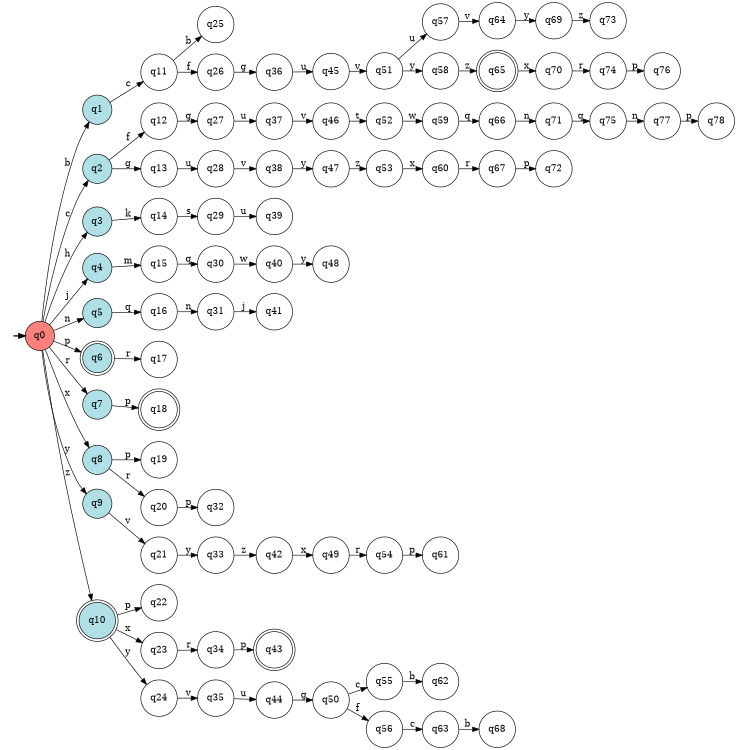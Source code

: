 digraph APTAALF {
__start0 [style = invis, shape = none, label = "", width = 0, height = 0];

rankdir=LR;
size="8,5";

s0 [style="filled", color="black", fillcolor="#ff817b" shape="circle", label="q0"];
s1 [style="filled", color="black", fillcolor="powderblue" shape="circle", label="q1"];
s2 [style="filled", color="black", fillcolor="powderblue" shape="circle", label="q2"];
s3 [style="filled", color="black", fillcolor="powderblue" shape="circle", label="q3"];
s4 [style="filled", color="black", fillcolor="powderblue" shape="circle", label="q4"];
s5 [style="filled", color="black", fillcolor="powderblue" shape="circle", label="q5"];
s6 [style="rounded,filled", color="black", fillcolor="powderblue" shape="doublecircle", label="q6"];
s7 [style="filled", color="black", fillcolor="powderblue" shape="circle", label="q7"];
s8 [style="filled", color="black", fillcolor="powderblue" shape="circle", label="q8"];
s9 [style="filled", color="black", fillcolor="powderblue" shape="circle", label="q9"];
s10 [style="rounded,filled", color="black", fillcolor="powderblue" shape="doublecircle", label="q10"];
s11 [style="filled", color="black", fillcolor="white" shape="circle", label="q11"];
s12 [style="filled", color="black", fillcolor="white" shape="circle", label="q12"];
s13 [style="filled", color="black", fillcolor="white" shape="circle", label="q13"];
s14 [style="filled", color="black", fillcolor="white" shape="circle", label="q14"];
s15 [style="filled", color="black", fillcolor="white" shape="circle", label="q15"];
s16 [style="filled", color="black", fillcolor="white" shape="circle", label="q16"];
s17 [style="filled", color="black", fillcolor="white" shape="circle", label="q17"];
s18 [style="rounded,filled", color="black", fillcolor="white" shape="doublecircle", label="q18"];
s19 [style="filled", color="black", fillcolor="white" shape="circle", label="q19"];
s20 [style="filled", color="black", fillcolor="white" shape="circle", label="q20"];
s21 [style="filled", color="black", fillcolor="white" shape="circle", label="q21"];
s22 [style="filled", color="black", fillcolor="white" shape="circle", label="q22"];
s23 [style="filled", color="black", fillcolor="white" shape="circle", label="q23"];
s24 [style="filled", color="black", fillcolor="white" shape="circle", label="q24"];
s25 [style="filled", color="black", fillcolor="white" shape="circle", label="q25"];
s26 [style="filled", color="black", fillcolor="white" shape="circle", label="q26"];
s27 [style="filled", color="black", fillcolor="white" shape="circle", label="q27"];
s28 [style="filled", color="black", fillcolor="white" shape="circle", label="q28"];
s29 [style="filled", color="black", fillcolor="white" shape="circle", label="q29"];
s30 [style="filled", color="black", fillcolor="white" shape="circle", label="q30"];
s31 [style="filled", color="black", fillcolor="white" shape="circle", label="q31"];
s32 [style="filled", color="black", fillcolor="white" shape="circle", label="q32"];
s33 [style="filled", color="black", fillcolor="white" shape="circle", label="q33"];
s34 [style="filled", color="black", fillcolor="white" shape="circle", label="q34"];
s35 [style="filled", color="black", fillcolor="white" shape="circle", label="q35"];
s36 [style="filled", color="black", fillcolor="white" shape="circle", label="q36"];
s37 [style="filled", color="black", fillcolor="white" shape="circle", label="q37"];
s38 [style="filled", color="black", fillcolor="white" shape="circle", label="q38"];
s39 [style="filled", color="black", fillcolor="white" shape="circle", label="q39"];
s40 [style="filled", color="black", fillcolor="white" shape="circle", label="q40"];
s41 [style="filled", color="black", fillcolor="white" shape="circle", label="q41"];
s42 [style="filled", color="black", fillcolor="white" shape="circle", label="q42"];
s43 [style="rounded,filled", color="black", fillcolor="white" shape="doublecircle", label="q43"];
s44 [style="filled", color="black", fillcolor="white" shape="circle", label="q44"];
s45 [style="filled", color="black", fillcolor="white" shape="circle", label="q45"];
s46 [style="filled", color="black", fillcolor="white" shape="circle", label="q46"];
s47 [style="filled", color="black", fillcolor="white" shape="circle", label="q47"];
s48 [style="filled", color="black", fillcolor="white" shape="circle", label="q48"];
s49 [style="filled", color="black", fillcolor="white" shape="circle", label="q49"];
s50 [style="filled", color="black", fillcolor="white" shape="circle", label="q50"];
s51 [style="filled", color="black", fillcolor="white" shape="circle", label="q51"];
s52 [style="filled", color="black", fillcolor="white" shape="circle", label="q52"];
s53 [style="filled", color="black", fillcolor="white" shape="circle", label="q53"];
s54 [style="filled", color="black", fillcolor="white" shape="circle", label="q54"];
s55 [style="filled", color="black", fillcolor="white" shape="circle", label="q55"];
s56 [style="filled", color="black", fillcolor="white" shape="circle", label="q56"];
s57 [style="filled", color="black", fillcolor="white" shape="circle", label="q57"];
s58 [style="filled", color="black", fillcolor="white" shape="circle", label="q58"];
s59 [style="filled", color="black", fillcolor="white" shape="circle", label="q59"];
s60 [style="filled", color="black", fillcolor="white" shape="circle", label="q60"];
s61 [style="filled", color="black", fillcolor="white" shape="circle", label="q61"];
s62 [style="filled", color="black", fillcolor="white" shape="circle", label="q62"];
s63 [style="filled", color="black", fillcolor="white" shape="circle", label="q63"];
s64 [style="filled", color="black", fillcolor="white" shape="circle", label="q64"];
s65 [style="rounded,filled", color="black", fillcolor="white" shape="doublecircle", label="q65"];
s66 [style="filled", color="black", fillcolor="white" shape="circle", label="q66"];
s67 [style="filled", color="black", fillcolor="white" shape="circle", label="q67"];
s68 [style="filled", color="black", fillcolor="white" shape="circle", label="q68"];
s69 [style="filled", color="black", fillcolor="white" shape="circle", label="q69"];
s70 [style="filled", color="black", fillcolor="white" shape="circle", label="q70"];
s71 [style="filled", color="black", fillcolor="white" shape="circle", label="q71"];
s72 [style="filled", color="black", fillcolor="white" shape="circle", label="q72"];
s73 [style="filled", color="black", fillcolor="white" shape="circle", label="q73"];
s74 [style="filled", color="black", fillcolor="white" shape="circle", label="q74"];
s75 [style="filled", color="black", fillcolor="white" shape="circle", label="q75"];
s76 [style="filled", color="black", fillcolor="white" shape="circle", label="q76"];
s77 [style="filled", color="black", fillcolor="white" shape="circle", label="q77"];
s78 [style="filled", color="black", fillcolor="white" shape="circle", label="q78"];
subgraph cluster_main { 
	graph [pad=".75", ranksep="0.15", nodesep="0.15"];
	 style=invis; 
	__start0 -> s0 [penwidth=2];
}
s0 -> s1 [label="b"];
s0 -> s2 [label="c"];
s0 -> s3 [label="h"];
s0 -> s4 [label="j"];
s0 -> s5 [label="n"];
s0 -> s6 [label="p"];
s0 -> s7 [label="r"];
s0 -> s8 [label="x"];
s0 -> s9 [label="y"];
s0 -> s10 [label="z"];
s1 -> s11 [label="c"];
s2 -> s12 [label="f"];
s2 -> s13 [label="g"];
s3 -> s14 [label="k"];
s4 -> s15 [label="m"];
s5 -> s16 [label="q"];
s6 -> s17 [label="r"];
s7 -> s18 [label="p"];
s8 -> s19 [label="p"];
s8 -> s20 [label="r"];
s9 -> s21 [label="v"];
s10 -> s22 [label="p"];
s10 -> s23 [label="x"];
s10 -> s24 [label="y"];
s11 -> s25 [label="b"];
s11 -> s26 [label="f"];
s12 -> s27 [label="g"];
s13 -> s28 [label="u"];
s14 -> s29 [label="s"];
s15 -> s30 [label="q"];
s16 -> s31 [label="n"];
s20 -> s32 [label="p"];
s21 -> s33 [label="y"];
s23 -> s34 [label="r"];
s24 -> s35 [label="v"];
s26 -> s36 [label="g"];
s27 -> s37 [label="u"];
s28 -> s38 [label="v"];
s29 -> s39 [label="u"];
s30 -> s40 [label="w"];
s31 -> s41 [label="j"];
s33 -> s42 [label="z"];
s34 -> s43 [label="p"];
s35 -> s44 [label="u"];
s36 -> s45 [label="u"];
s37 -> s46 [label="v"];
s38 -> s47 [label="y"];
s40 -> s48 [label="y"];
s42 -> s49 [label="x"];
s44 -> s50 [label="g"];
s45 -> s51 [label="v"];
s46 -> s52 [label="t"];
s47 -> s53 [label="z"];
s49 -> s54 [label="r"];
s50 -> s55 [label="c"];
s50 -> s56 [label="f"];
s51 -> s57 [label="u"];
s51 -> s58 [label="y"];
s52 -> s59 [label="w"];
s53 -> s60 [label="x"];
s54 -> s61 [label="p"];
s55 -> s62 [label="b"];
s56 -> s63 [label="c"];
s57 -> s64 [label="v"];
s58 -> s65 [label="z"];
s59 -> s66 [label="q"];
s60 -> s67 [label="r"];
s63 -> s68 [label="b"];
s64 -> s69 [label="y"];
s65 -> s70 [label="x"];
s66 -> s71 [label="n"];
s67 -> s72 [label="p"];
s69 -> s73 [label="z"];
s70 -> s74 [label="r"];
s71 -> s75 [label="q"];
s74 -> s76 [label="p"];
s75 -> s77 [label="n"];
s77 -> s78 [label="p"];

}